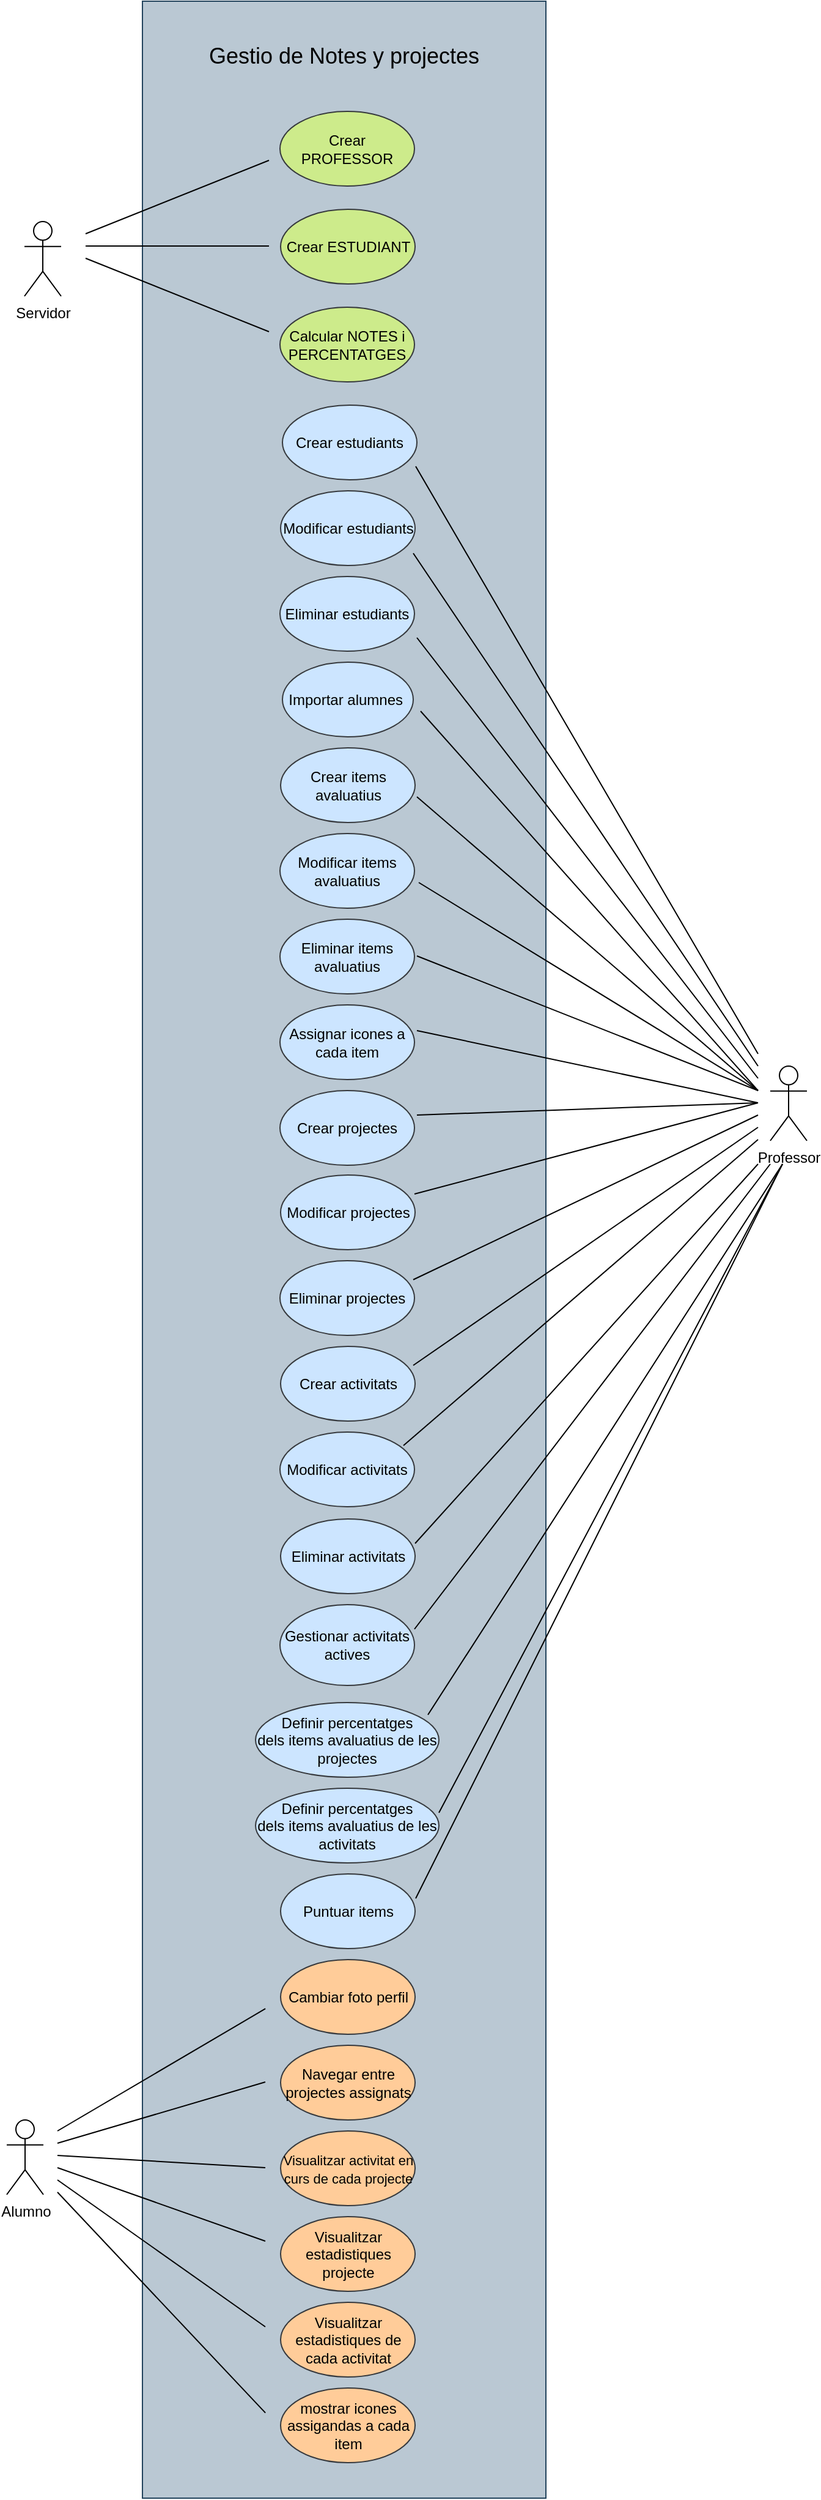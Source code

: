 <mxfile version="22.1.21" type="device">
  <diagram name="Página-1" id="aOoxLaG3cCwhgfPSvpCp">
    <mxGraphModel dx="1500" dy="796" grid="0" gridSize="10" guides="1" tooltips="1" connect="1" arrows="1" fold="1" page="0" pageScale="1" pageWidth="827" pageHeight="1169" math="0" shadow="0">
      <root>
        <mxCell id="0" />
        <mxCell id="1" parent="0" />
        <mxCell id="cvoSOQj-2tnienmOJ4BA-48" value="" style="rounded=0;whiteSpace=wrap;html=1;fillColor=#bac8d3;strokeColor=#23445d;" parent="1" vertex="1">
          <mxGeometry x="246.5" y="20" width="330" height="2040" as="geometry" />
        </mxCell>
        <mxCell id="cvoSOQj-2tnienmOJ4BA-1" value="Professor" style="shape=umlActor;verticalLabelPosition=bottom;verticalAlign=top;html=1;outlineConnect=0;" parent="1" vertex="1">
          <mxGeometry x="760" y="890" width="30" height="61" as="geometry" />
        </mxCell>
        <mxCell id="cvoSOQj-2tnienmOJ4BA-2" value="Alumno" style="shape=umlActor;verticalLabelPosition=bottom;verticalAlign=top;html=1;outlineConnect=0;" parent="1" vertex="1">
          <mxGeometry x="135.5" y="1751" width="30" height="61" as="geometry" />
        </mxCell>
        <mxCell id="cvoSOQj-2tnienmOJ4BA-5" value="&lt;font style=&quot;font-size: 18px;&quot;&gt;Gestio de Notes y projectes&lt;/font&gt;" style="text;html=1;strokeColor=none;fillColor=none;align=center;verticalAlign=middle;whiteSpace=wrap;rounded=0;" parent="1" vertex="1">
          <mxGeometry x="289" y="50" width="245" height="30" as="geometry" />
        </mxCell>
        <mxCell id="cvoSOQj-2tnienmOJ4BA-7" value="Importar alumnes&amp;nbsp;" style="ellipse;whiteSpace=wrap;html=1;fillColor=#cce5ff;strokeColor=#36393d;" parent="1" vertex="1">
          <mxGeometry x="361" y="560" width="107" height="61" as="geometry" />
        </mxCell>
        <mxCell id="cvoSOQj-2tnienmOJ4BA-11" value="Assignar icones a cada item" style="ellipse;whiteSpace=wrap;html=1;fillColor=#cce5ff;strokeColor=#36393d;" parent="1" vertex="1">
          <mxGeometry x="359" y="840" width="110" height="61" as="geometry" />
        </mxCell>
        <mxCell id="cvoSOQj-2tnienmOJ4BA-14" value="Gestionar activitats actives" style="ellipse;whiteSpace=wrap;html=1;fillColor=#cce5ff;strokeColor=#36393d;" parent="1" vertex="1">
          <mxGeometry x="359" y="1330" width="110" height="66" as="geometry" />
        </mxCell>
        <mxCell id="cvoSOQj-2tnienmOJ4BA-15" value="Definir percentatges dels&amp;nbsp;items avaluatius de les projectes" style="ellipse;whiteSpace=wrap;html=1;fillColor=#cce5ff;strokeColor=#36393d;" parent="1" vertex="1">
          <mxGeometry x="339" y="1410" width="150" height="61" as="geometry" />
        </mxCell>
        <mxCell id="cvoSOQj-2tnienmOJ4BA-16" value="Definir percentatges dels&amp;nbsp;items avaluatius de les activitats" style="ellipse;whiteSpace=wrap;html=1;fillColor=#cce5ff;strokeColor=#36393d;" parent="1" vertex="1">
          <mxGeometry x="339" y="1480" width="150" height="61" as="geometry" />
        </mxCell>
        <mxCell id="cvoSOQj-2tnienmOJ4BA-17" value="Puntuar items" style="ellipse;whiteSpace=wrap;html=1;fillColor=#cce5ff;strokeColor=#36393d;" parent="1" vertex="1">
          <mxGeometry x="359.5" y="1550" width="110" height="61" as="geometry" />
        </mxCell>
        <mxCell id="cvoSOQj-2tnienmOJ4BA-19" value="Cambiar foto perfil" style="ellipse;whiteSpace=wrap;html=1;fillColor=#ffcc99;strokeColor=#36393d;" parent="1" vertex="1">
          <mxGeometry x="359.5" y="1620" width="110" height="61" as="geometry" />
        </mxCell>
        <mxCell id="cvoSOQj-2tnienmOJ4BA-20" value="Navegar entre projectes assignats" style="ellipse;whiteSpace=wrap;html=1;fillColor=#ffcc99;strokeColor=#36393d;" parent="1" vertex="1">
          <mxGeometry x="359.5" y="1690" width="110" height="61" as="geometry" />
        </mxCell>
        <mxCell id="cvoSOQj-2tnienmOJ4BA-21" value="&lt;font style=&quot;font-size: 11px;&quot;&gt;Visualitzar activitat en curs de cada projecte&lt;/font&gt;" style="ellipse;whiteSpace=wrap;html=1;fillColor=#ffcc99;strokeColor=#36393d;" parent="1" vertex="1">
          <mxGeometry x="359.5" y="1760" width="110" height="61" as="geometry" />
        </mxCell>
        <mxCell id="cvoSOQj-2tnienmOJ4BA-22" value="Visualitzar estadistiques projecte" style="ellipse;whiteSpace=wrap;html=1;fillColor=#ffcc99;strokeColor=#36393d;" parent="1" vertex="1">
          <mxGeometry x="359.5" y="1830" width="110" height="61" as="geometry" />
        </mxCell>
        <mxCell id="cvoSOQj-2tnienmOJ4BA-23" value="Visualitzar estadistiques de cada activitat" style="ellipse;whiteSpace=wrap;html=1;fillColor=#ffcc99;strokeColor=#36393d;" parent="1" vertex="1">
          <mxGeometry x="359.5" y="1900" width="110" height="61" as="geometry" />
        </mxCell>
        <mxCell id="cvoSOQj-2tnienmOJ4BA-24" value="mostrar icones assigandas a cada item" style="ellipse;whiteSpace=wrap;html=1;fillColor=#ffcc99;strokeColor=#36393d;" parent="1" vertex="1">
          <mxGeometry x="359.5" y="1970" width="110" height="61" as="geometry" />
        </mxCell>
        <mxCell id="cvoSOQj-2tnienmOJ4BA-27" value="" style="endArrow=none;html=1;rounded=0;entryX=0.344;entryY=0.693;entryDx=0;entryDy=0;entryPerimeter=0;" parent="1" edge="1">
          <mxGeometry width="50" height="50" relative="1" as="geometry">
            <mxPoint x="177" y="1760" as="sourcePoint" />
            <mxPoint x="347.08" y="1660.11" as="targetPoint" />
          </mxGeometry>
        </mxCell>
        <mxCell id="cvoSOQj-2tnienmOJ4BA-28" value="" style="endArrow=none;html=1;rounded=0;" parent="1" edge="1">
          <mxGeometry width="50" height="50" relative="1" as="geometry">
            <mxPoint x="177" y="1770" as="sourcePoint" />
            <mxPoint x="347" y="1720" as="targetPoint" />
          </mxGeometry>
        </mxCell>
        <mxCell id="cvoSOQj-2tnienmOJ4BA-29" value="" style="endArrow=none;html=1;rounded=0;" parent="1" edge="1">
          <mxGeometry width="50" height="50" relative="1" as="geometry">
            <mxPoint x="177" y="1780" as="sourcePoint" />
            <mxPoint x="347" y="1790" as="targetPoint" />
          </mxGeometry>
        </mxCell>
        <mxCell id="cvoSOQj-2tnienmOJ4BA-30" value="" style="endArrow=none;html=1;rounded=0;" parent="1" edge="1">
          <mxGeometry width="50" height="50" relative="1" as="geometry">
            <mxPoint x="347" y="1850" as="sourcePoint" />
            <mxPoint x="177" y="1790" as="targetPoint" />
          </mxGeometry>
        </mxCell>
        <mxCell id="cvoSOQj-2tnienmOJ4BA-31" value="" style="endArrow=none;html=1;rounded=0;" parent="1" edge="1">
          <mxGeometry width="50" height="50" relative="1" as="geometry">
            <mxPoint x="177" y="1800" as="sourcePoint" />
            <mxPoint x="347" y="1920" as="targetPoint" />
          </mxGeometry>
        </mxCell>
        <mxCell id="cvoSOQj-2tnienmOJ4BA-32" value="" style="endArrow=none;html=1;rounded=0;exitX=0.344;exitY=0.953;exitDx=0;exitDy=0;exitPerimeter=0;" parent="1" edge="1">
          <mxGeometry width="50" height="50" relative="1" as="geometry">
            <mxPoint x="347.08" y="1990.31" as="sourcePoint" />
            <mxPoint x="177" y="1810" as="targetPoint" />
          </mxGeometry>
        </mxCell>
        <mxCell id="cvoSOQj-2tnienmOJ4BA-34" value="" style="endArrow=none;html=1;rounded=0;" parent="1" edge="1">
          <mxGeometry width="50" height="50" relative="1" as="geometry">
            <mxPoint x="470" y="400" as="sourcePoint" />
            <mxPoint x="750" y="880" as="targetPoint" />
          </mxGeometry>
        </mxCell>
        <mxCell id="cvoSOQj-2tnienmOJ4BA-35" value="" style="endArrow=none;html=1;rounded=0;" parent="1" edge="1">
          <mxGeometry width="50" height="50" relative="1" as="geometry">
            <mxPoint x="471" y="540" as="sourcePoint" />
            <mxPoint x="750" y="900" as="targetPoint" />
          </mxGeometry>
        </mxCell>
        <mxCell id="cvoSOQj-2tnienmOJ4BA-36" value="" style="endArrow=none;html=1;rounded=0;" parent="1" edge="1">
          <mxGeometry width="50" height="50" relative="1" as="geometry">
            <mxPoint x="474" y="600" as="sourcePoint" />
            <mxPoint x="750" y="910" as="targetPoint" />
          </mxGeometry>
        </mxCell>
        <mxCell id="cvoSOQj-2tnienmOJ4BA-37" value="" style="endArrow=none;html=1;rounded=0;" parent="1" edge="1">
          <mxGeometry width="50" height="50" relative="1" as="geometry">
            <mxPoint x="471" y="670" as="sourcePoint" />
            <mxPoint x="750" y="910" as="targetPoint" />
          </mxGeometry>
        </mxCell>
        <mxCell id="cvoSOQj-2tnienmOJ4BA-39" value="" style="endArrow=none;html=1;rounded=0;" parent="1" edge="1">
          <mxGeometry width="50" height="50" relative="1" as="geometry">
            <mxPoint x="472.5" y="740" as="sourcePoint" />
            <mxPoint x="750" y="910" as="targetPoint" />
          </mxGeometry>
        </mxCell>
        <mxCell id="cvoSOQj-2tnienmOJ4BA-40" value="" style="endArrow=none;html=1;rounded=0;" parent="1" edge="1">
          <mxGeometry width="50" height="50" relative="1" as="geometry">
            <mxPoint x="471" y="861" as="sourcePoint" />
            <mxPoint x="750" y="920" as="targetPoint" />
          </mxGeometry>
        </mxCell>
        <mxCell id="cvoSOQj-2tnienmOJ4BA-41" value="" style="endArrow=none;html=1;rounded=0;" parent="1" edge="1">
          <mxGeometry width="50" height="50" relative="1" as="geometry">
            <mxPoint x="471" y="930" as="sourcePoint" />
            <mxPoint x="750" y="920" as="targetPoint" />
          </mxGeometry>
        </mxCell>
        <mxCell id="cvoSOQj-2tnienmOJ4BA-42" value="" style="endArrow=none;html=1;rounded=0;" parent="1" edge="1">
          <mxGeometry width="50" height="50" relative="1" as="geometry">
            <mxPoint x="469.5" y="1280" as="sourcePoint" />
            <mxPoint x="750" y="970" as="targetPoint" />
          </mxGeometry>
        </mxCell>
        <mxCell id="cvoSOQj-2tnienmOJ4BA-43" value="" style="endArrow=none;html=1;rounded=0;" parent="1" edge="1">
          <mxGeometry width="50" height="50" relative="1" as="geometry">
            <mxPoint x="480" y="1420" as="sourcePoint" />
            <mxPoint x="770" y="970" as="targetPoint" />
          </mxGeometry>
        </mxCell>
        <mxCell id="cvoSOQj-2tnienmOJ4BA-45" value="" style="endArrow=none;html=1;rounded=0;" parent="1" edge="1">
          <mxGeometry width="50" height="50" relative="1" as="geometry">
            <mxPoint x="489" y="1500" as="sourcePoint" />
            <mxPoint x="770" y="970" as="targetPoint" />
          </mxGeometry>
        </mxCell>
        <mxCell id="dTL7gcRWYGB3Q-TGNkGz-1" value="Servidor" style="shape=umlActor;verticalLabelPosition=bottom;verticalAlign=top;html=1;outlineConnect=0;" parent="1" vertex="1">
          <mxGeometry x="150" y="200" width="30" height="61" as="geometry" />
        </mxCell>
        <mxCell id="dTL7gcRWYGB3Q-TGNkGz-3" value="Crear PROFESSOR" style="ellipse;whiteSpace=wrap;html=1;fillColor=#cdeb8b;strokeColor=#36393d;" parent="1" vertex="1">
          <mxGeometry x="359" y="110" width="110" height="61" as="geometry" />
        </mxCell>
        <mxCell id="dTL7gcRWYGB3Q-TGNkGz-4" value="Crear ESTUDIANT" style="ellipse;whiteSpace=wrap;html=1;fillColor=#cdeb8b;strokeColor=#36393d;" parent="1" vertex="1">
          <mxGeometry x="359.5" y="190" width="110" height="61" as="geometry" />
        </mxCell>
        <mxCell id="dTL7gcRWYGB3Q-TGNkGz-5" value="" style="endArrow=none;html=1;rounded=0;" parent="1" edge="1">
          <mxGeometry width="50" height="50" relative="1" as="geometry">
            <mxPoint x="200" y="210" as="sourcePoint" />
            <mxPoint x="350" y="150" as="targetPoint" />
          </mxGeometry>
        </mxCell>
        <mxCell id="dTL7gcRWYGB3Q-TGNkGz-6" value="" style="endArrow=none;html=1;rounded=0;" parent="1" edge="1">
          <mxGeometry width="50" height="50" relative="1" as="geometry">
            <mxPoint x="200" y="220" as="sourcePoint" />
            <mxPoint x="350" y="220" as="targetPoint" />
          </mxGeometry>
        </mxCell>
        <mxCell id="dTL7gcRWYGB3Q-TGNkGz-7" value="Calcular NOTES i PERCENTATGES" style="ellipse;whiteSpace=wrap;html=1;fillColor=#cdeb8b;strokeColor=#36393d;" parent="1" vertex="1">
          <mxGeometry x="359" y="270" width="110" height="61" as="geometry" />
        </mxCell>
        <mxCell id="dTL7gcRWYGB3Q-TGNkGz-9" value="" style="endArrow=none;html=1;rounded=0;" parent="1" edge="1">
          <mxGeometry width="50" height="50" relative="1" as="geometry">
            <mxPoint x="200" y="230" as="sourcePoint" />
            <mxPoint x="350" y="290" as="targetPoint" />
          </mxGeometry>
        </mxCell>
        <mxCell id="og5HTc5B_el5IuF5b5vf-1" value="Crear estudiants" style="ellipse;whiteSpace=wrap;html=1;fillColor=#cce5ff;strokeColor=#36393d;" parent="1" vertex="1">
          <mxGeometry x="361" y="350" width="110" height="61" as="geometry" />
        </mxCell>
        <mxCell id="og5HTc5B_el5IuF5b5vf-2" value="Modificar&amp;nbsp;estudiants" style="ellipse;whiteSpace=wrap;html=1;fillColor=#cce5ff;strokeColor=#36393d;" parent="1" vertex="1">
          <mxGeometry x="359.5" y="420" width="110" height="61" as="geometry" />
        </mxCell>
        <mxCell id="og5HTc5B_el5IuF5b5vf-3" value="Eliminar estudiants" style="ellipse;whiteSpace=wrap;html=1;fillColor=#cce5ff;strokeColor=#36393d;" parent="1" vertex="1">
          <mxGeometry x="359" y="490" width="110" height="61" as="geometry" />
        </mxCell>
        <mxCell id="og5HTc5B_el5IuF5b5vf-4" value="Crear items avaluatius" style="ellipse;whiteSpace=wrap;html=1;fillColor=#cce5ff;strokeColor=#36393d;" parent="1" vertex="1">
          <mxGeometry x="359.5" y="630" width="110" height="61" as="geometry" />
        </mxCell>
        <mxCell id="og5HTc5B_el5IuF5b5vf-5" value="Modificar items avaluatius" style="ellipse;whiteSpace=wrap;html=1;fillColor=#cce5ff;strokeColor=#36393d;" parent="1" vertex="1">
          <mxGeometry x="359" y="700" width="110" height="61" as="geometry" />
        </mxCell>
        <mxCell id="og5HTc5B_el5IuF5b5vf-6" value="Eliminar items avaluatius" style="ellipse;whiteSpace=wrap;html=1;fillColor=#cce5ff;strokeColor=#36393d;" parent="1" vertex="1">
          <mxGeometry x="359" y="770" width="110" height="61" as="geometry" />
        </mxCell>
        <mxCell id="og5HTc5B_el5IuF5b5vf-7" value="Crear projectes" style="ellipse;whiteSpace=wrap;html=1;fillColor=#cce5ff;strokeColor=#36393d;" parent="1" vertex="1">
          <mxGeometry x="359" y="910" width="110" height="61" as="geometry" />
        </mxCell>
        <mxCell id="og5HTc5B_el5IuF5b5vf-8" value="Modificar projectes" style="ellipse;whiteSpace=wrap;html=1;fillColor=#cce5ff;strokeColor=#36393d;" parent="1" vertex="1">
          <mxGeometry x="359.5" y="979" width="110" height="61" as="geometry" />
        </mxCell>
        <mxCell id="og5HTc5B_el5IuF5b5vf-9" value="Eliminar projectes" style="ellipse;whiteSpace=wrap;html=1;fillColor=#cce5ff;strokeColor=#36393d;" parent="1" vertex="1">
          <mxGeometry x="359" y="1049" width="110" height="61" as="geometry" />
        </mxCell>
        <mxCell id="og5HTc5B_el5IuF5b5vf-10" value="Crear activitats" style="ellipse;whiteSpace=wrap;html=1;fillColor=#cce5ff;strokeColor=#36393d;" parent="1" vertex="1">
          <mxGeometry x="359.5" y="1119" width="110" height="61" as="geometry" />
        </mxCell>
        <mxCell id="og5HTc5B_el5IuF5b5vf-11" value="Modificar activitats" style="ellipse;whiteSpace=wrap;html=1;fillColor=#cce5ff;strokeColor=#36393d;" parent="1" vertex="1">
          <mxGeometry x="359" y="1189" width="110" height="61" as="geometry" />
        </mxCell>
        <mxCell id="og5HTc5B_el5IuF5b5vf-13" value="Eliminar activitats" style="ellipse;whiteSpace=wrap;html=1;fillColor=#cce5ff;strokeColor=#36393d;" parent="1" vertex="1">
          <mxGeometry x="359.5" y="1260" width="110" height="61" as="geometry" />
        </mxCell>
        <mxCell id="og5HTc5B_el5IuF5b5vf-14" value="" style="endArrow=none;html=1;rounded=0;" parent="1" edge="1">
          <mxGeometry width="50" height="50" relative="1" as="geometry">
            <mxPoint x="468" y="471" as="sourcePoint" />
            <mxPoint x="750" y="890" as="targetPoint" />
          </mxGeometry>
        </mxCell>
        <mxCell id="og5HTc5B_el5IuF5b5vf-15" value="" style="endArrow=none;html=1;rounded=0;" parent="1" edge="1">
          <mxGeometry width="50" height="50" relative="1" as="geometry">
            <mxPoint x="471" y="800" as="sourcePoint" />
            <mxPoint x="750" y="910" as="targetPoint" />
          </mxGeometry>
        </mxCell>
        <mxCell id="og5HTc5B_el5IuF5b5vf-16" value="" style="endArrow=none;html=1;rounded=0;" parent="1" edge="1">
          <mxGeometry width="50" height="50" relative="1" as="geometry">
            <mxPoint x="469" y="1350" as="sourcePoint" />
            <mxPoint x="760" y="970" as="targetPoint" />
          </mxGeometry>
        </mxCell>
        <mxCell id="og5HTc5B_el5IuF5b5vf-20" value="" style="endArrow=none;html=1;rounded=0;" parent="1" edge="1">
          <mxGeometry width="50" height="50" relative="1" as="geometry">
            <mxPoint x="460" y="1200" as="sourcePoint" />
            <mxPoint x="750" y="950" as="targetPoint" />
          </mxGeometry>
        </mxCell>
        <mxCell id="og5HTc5B_el5IuF5b5vf-21" value="" style="endArrow=none;html=1;rounded=0;" parent="1" edge="1">
          <mxGeometry width="50" height="50" relative="1" as="geometry">
            <mxPoint x="468" y="1134.5" as="sourcePoint" />
            <mxPoint x="750" y="940" as="targetPoint" />
          </mxGeometry>
        </mxCell>
        <mxCell id="og5HTc5B_el5IuF5b5vf-22" value="" style="endArrow=none;html=1;rounded=0;" parent="1" edge="1">
          <mxGeometry width="50" height="50" relative="1" as="geometry">
            <mxPoint x="468" y="1064.5" as="sourcePoint" />
            <mxPoint x="750" y="930" as="targetPoint" />
          </mxGeometry>
        </mxCell>
        <mxCell id="og5HTc5B_el5IuF5b5vf-23" value="" style="endArrow=none;html=1;rounded=0;" parent="1" edge="1">
          <mxGeometry width="50" height="50" relative="1" as="geometry">
            <mxPoint x="469" y="994.5" as="sourcePoint" />
            <mxPoint x="750" y="920" as="targetPoint" />
          </mxGeometry>
        </mxCell>
        <mxCell id="giElzcmZ4jHnJTSY4ifm-1" value="" style="endArrow=none;html=1;rounded=0;" parent="1" edge="1">
          <mxGeometry width="50" height="50" relative="1" as="geometry">
            <mxPoint x="470" y="1570" as="sourcePoint" />
            <mxPoint x="770" y="970" as="targetPoint" />
          </mxGeometry>
        </mxCell>
      </root>
    </mxGraphModel>
  </diagram>
</mxfile>
